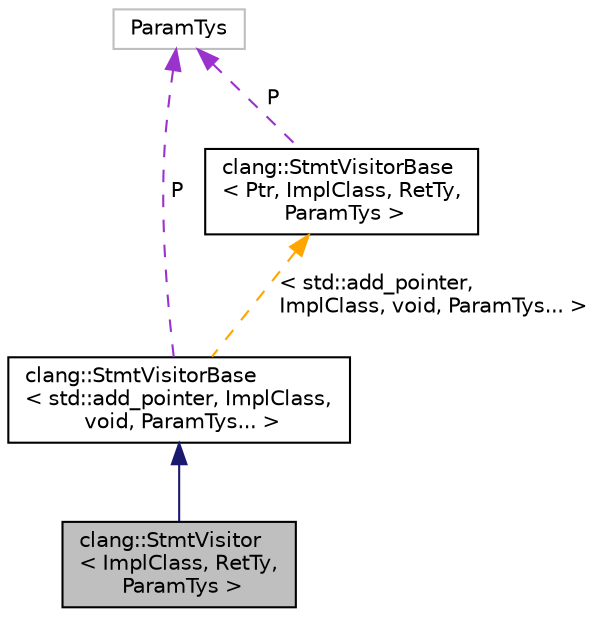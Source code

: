 digraph "clang::StmtVisitor&lt; ImplClass, RetTy, ParamTys &gt;"
{
 // LATEX_PDF_SIZE
  bgcolor="transparent";
  edge [fontname="Helvetica",fontsize="10",labelfontname="Helvetica",labelfontsize="10"];
  node [fontname="Helvetica",fontsize="10",shape=record];
  Node1 [label="clang::StmtVisitor\l\< ImplClass, RetTy,\l ParamTys \>",height=0.2,width=0.4,color="black", fillcolor="grey75", style="filled", fontcolor="black",tooltip="StmtVisitor - This class implements a simple visitor for Stmt subclasses."];
  Node2 -> Node1 [dir="back",color="midnightblue",fontsize="10",style="solid",fontname="Helvetica"];
  Node2 [label="clang::StmtVisitorBase\l\< std::add_pointer, ImplClass,\l void, ParamTys... \>",height=0.2,width=0.4,color="black",URL="$classclang_1_1StmtVisitorBase.html",tooltip=" "];
  Node3 -> Node2 [dir="back",color="darkorchid3",fontsize="10",style="dashed",label=" P" ,fontname="Helvetica"];
  Node3 [label="ParamTys",height=0.2,width=0.4,color="grey75",tooltip=" "];
  Node4 -> Node2 [dir="back",color="orange",fontsize="10",style="dashed",label=" \< std::add_pointer,\l ImplClass, void, ParamTys... \>" ,fontname="Helvetica"];
  Node4 [label="clang::StmtVisitorBase\l\< Ptr, ImplClass, RetTy,\l ParamTys \>",height=0.2,width=0.4,color="black",URL="$classclang_1_1StmtVisitorBase.html",tooltip="StmtVisitorBase - This class implements a simple visitor for Stmt subclasses."];
  Node3 -> Node4 [dir="back",color="darkorchid3",fontsize="10",style="dashed",label=" P" ,fontname="Helvetica"];
}
